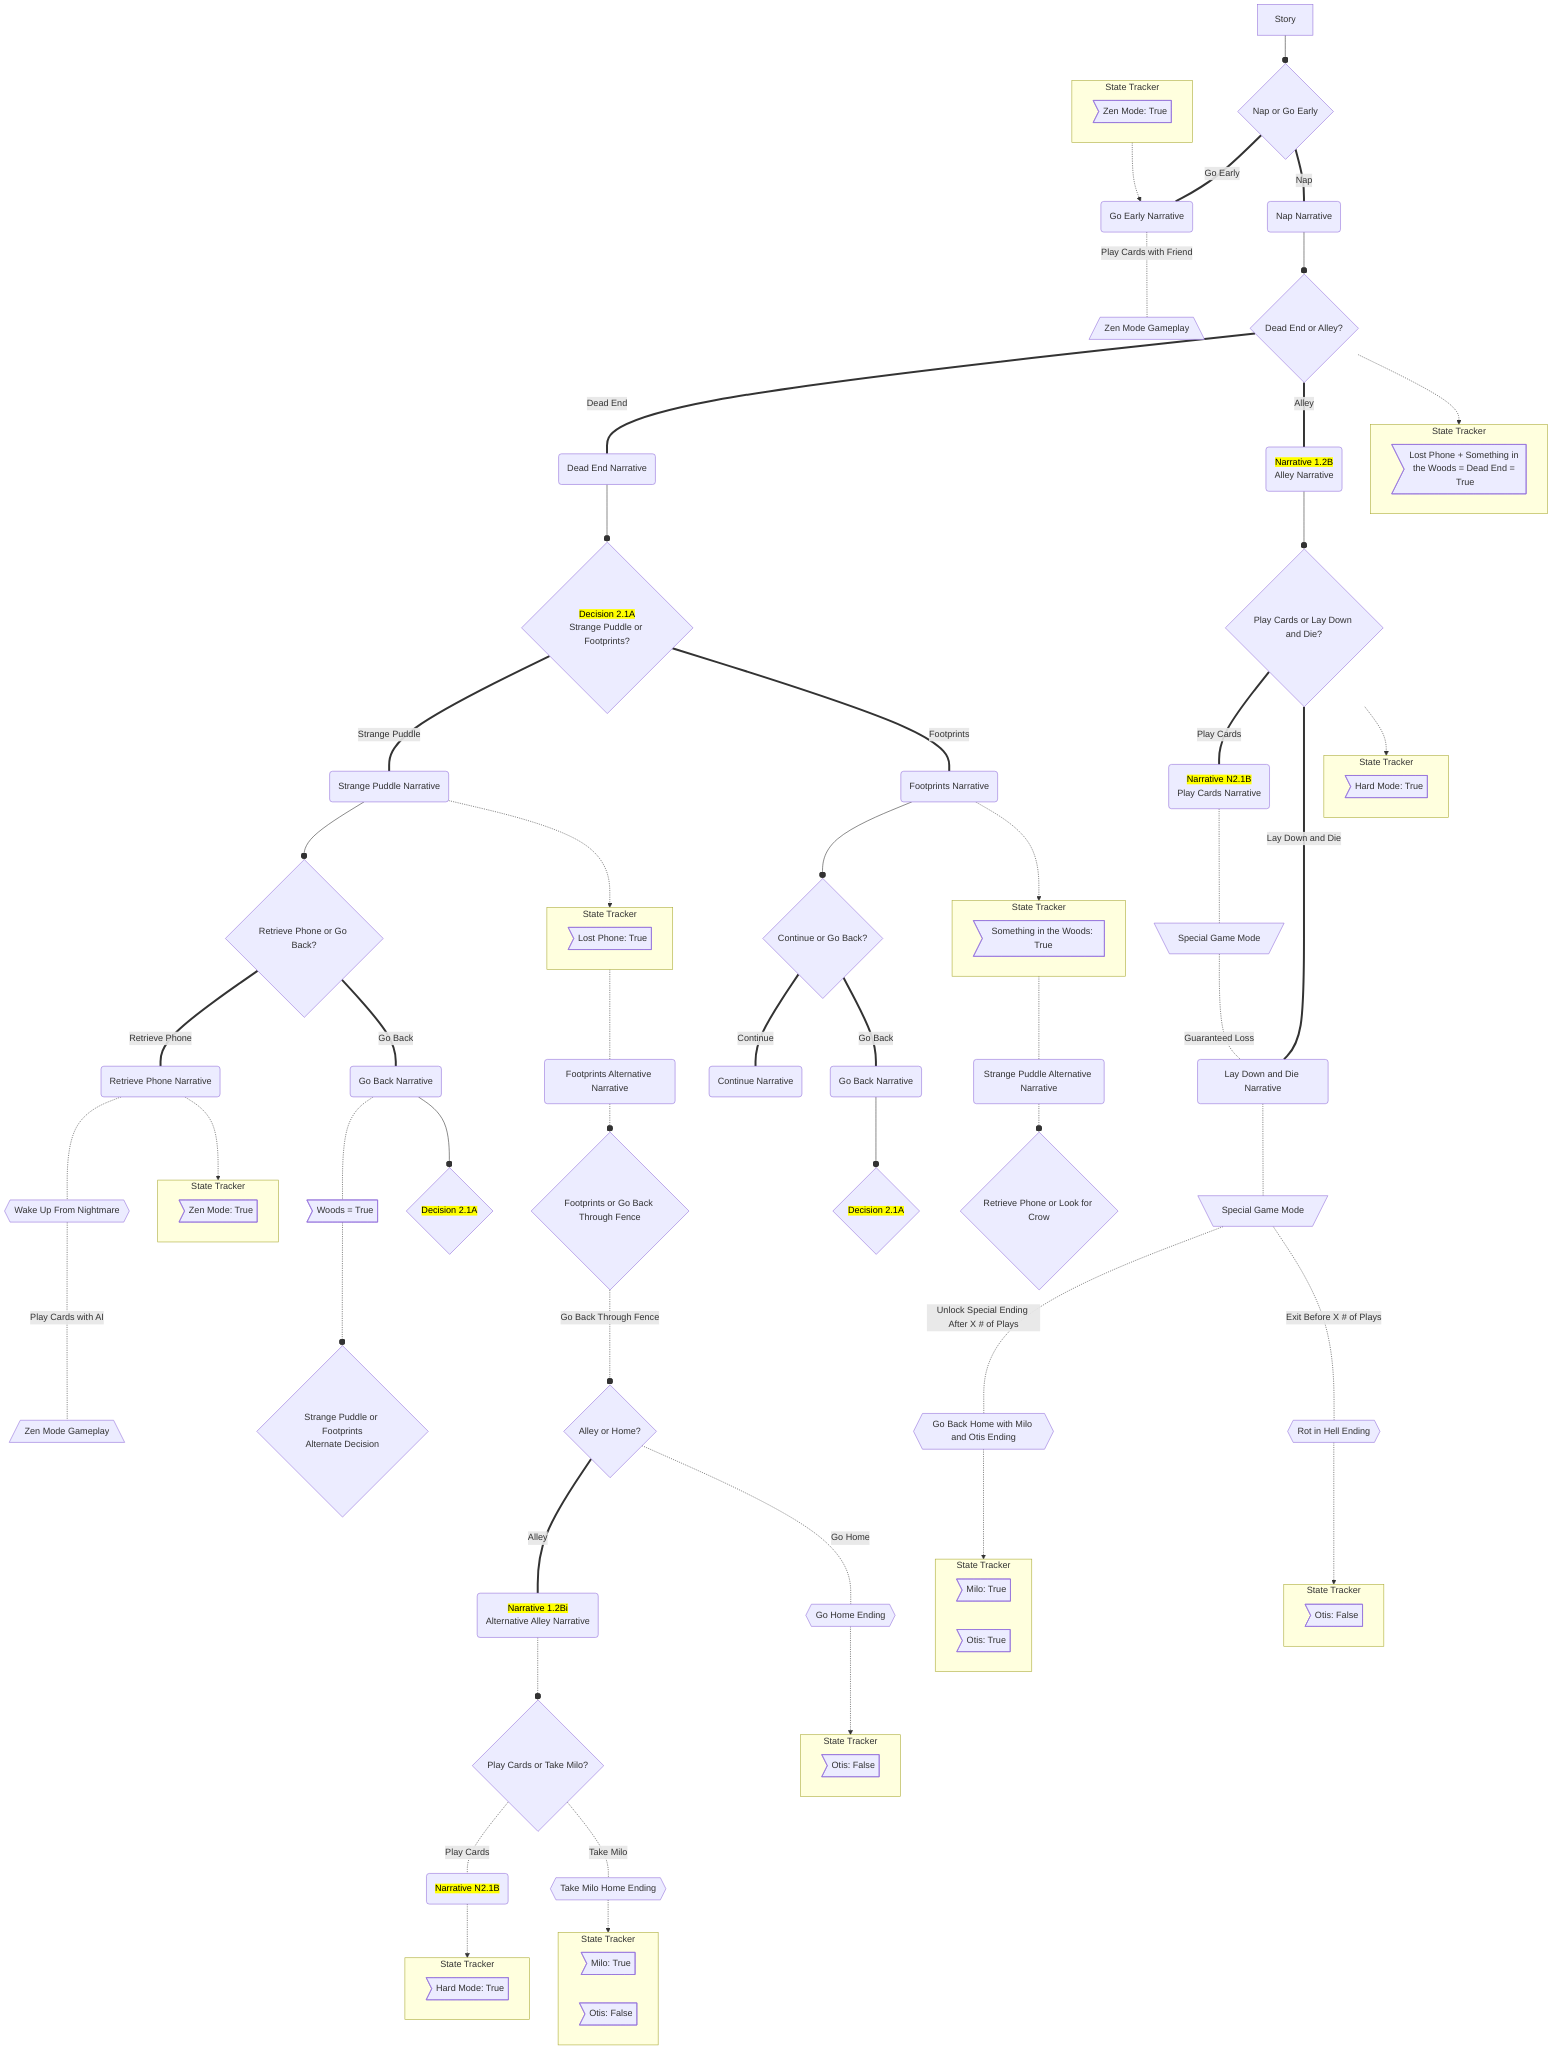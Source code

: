 flowchart TD
%% @config(./config.json)

%% Start of Story (? Nap or Go Early)
S[Story] --o D1{Nap or Go Early}

%% Decision: Go Early [Ending]
%% Zen Mode Gameplay Unlocked (Boolean: True)
%% Neutral Ending
D1 == Go Early === N1B(Go Early Narrative) -. Play Cards with Friend .- E1[/Zen Mode Gameplay\]

%% Decision: Nap (Path)
D1 == Nap === N1A(Nap Narrative)

	%% (? Dead End or Alley)
	N1A --o D2{Dead End or Alley?}

	%% Decision: Dead End (Path)
	D2 == Dead End === N1.2A(Dead End Narrative)

		%% (? Strange Puddle or Footprints?)
		N1.2A --o D2.1A{<mark>Decision 2.1A</mark><br>Strange Puddle or Footprints?}

		%% Decision: Strange Puddle (Path)
		%% Lost Phone (Boolean: True)
		D2.1A == Strange Puddle === N2.1A(Strange Puddle Narrative)

			%% (? Retrieve Phone or Go Back)
			N2.1A --o D3.1A{Retrieve Phone or Go Back?}

			%% Decision: Retrieve Phone [Ending]
			%% Neutral - Negative Ending
			%% Zen Mode Gameplay Unlock (Boolean: True)
			D3.1A == Retrieve Phone === N3.1A(Retrieve Phone Narrative)
			N3.1A-.- E4{{Wake Up From Nightmare}} -. Play Cards with AI .- E4A[/Zen Mode Gameplay\]

			%% Decision: Go Back (Path)
			D3.1A == Go Back === N3.2A(Go Back Narrative) -.- ST4sm>Woods = True]
			-.-o D2.1Ai{Strange Puddle or Footprints<br>Alternate Decision}
			N3.2A --o Db{<mark>Decision 2.1A</mark>}
			Phone -.- N2.2Ai(Footprints Alternative Narrative) -.-o D3.1Bi{Footprints or Go Back Through Fence}
			D3.1Bi -.Go Back Through Fence.-o D2i{Alley or Home?}
			D2i == Alley === Na(<mark>Narrative 1.2Bi</mark><br>Alternative Alley Narrative)
			Na -.-o D2.1Bi{Play Cards or Take Milo?} -. Play Cards .- N2.1Bi(<mark>Narrative N2.1B</mark>)
			D2.1Bi -. Take Milo .- E3Ai{{Take Milo Home Ending}}
			D2i -. Go Home .- E2i{{Go Home Ending}}

		%% Decision: Footprints (Path)
		%% Something in the Woods (Boolean: True)
		D2.1A == Footprints === N2.2A(Footprints Narrative)

			%% (? Continue Following Footprints or Go Back?)
			N2.2A --o D3.1B{Continue or Go Back?}

			%% Decision: Continue Following Footprints
			D3.1B == Continue === N3.1B(Continue Narrative)

			%% Decision: Go Back
			D3.1B == Go Back === N3.2B(Go Back Narrative) --o Da{<mark>Decision 2.1A</mark>}

			%% (? Retrieve Phone or Look for Crow)
			Footprints -.- N2.1Ai(Strange Puddle Alternative Narrative) -.-o D3.1Ai{Retrieve Phone or Look for Crow}

				%% Decision: Retrieve Phone
				%% Narrative (? Look for Crow or Go Back Through Fence)
					%% Decision: Look for Crow
					%% Decision: Go Back Through Fence

				%% Decision: Look for Crow
				%% Narrative -> (? Go Back or Knock on Door)

	%% Decision: Alley (Path)
	D2 == Alley === N1.2B(<mark>Narrative 1.2B</mark><br>Alley Narrative)

		%% (? Play Cards or Lay Down and Die)
		N1.2B --o D2.1B{Play Cards or Lay Down and Die?}

		%% Decision: Play Cards
		%% Hard Mode Gameplay Unlocked (Boolean: True)
		D2.1B == Play Cards === N2.1B(<mark>Narrative N2.1B</mark><br>Play Cards Narrative) 
			-.- E2A[\Special Game Mode/] -. Guaranteed Loss .- N2.2B

		%% Decision: Lay Down and Die
		D2.1B == Lay Down and Die === N2.2B(Lay Down and Die Narrative) -.- E2B

			%% Hard Mode Gameplay Unlocked (Boolean: True)
			E2B[\Special Game Mode/]

			%% Positive Ending 
			%% Milo Unlocked (Boolean: True)
			%% Otis Unlocked (Boolean: True)
			E2B -. Unlock Special Ending After X # of Plays .- E3A{{Go Back Home with Milo and Otis Ending}}
			
			%% Negative Ending
			%% Otis (Boolean: False)
			E2B -. Exit Before X # of Plays .- E3B{{Rot in Hell Ending}}

%% State Trackers

%% Zen Mode Gameplay Unlock
subgraph ZenA [State Tracker]
	ST6a>Zen Mode: True]
end
subgraph ZenB [State Tracker]
	ST6b>Zen Mode: True]
end
ZenA -.-> N1B
N3.1A -.-> ZenB

subgraph DeadEnd [State Tracker]
	ST5>Lost Phone + Something in the Woods = Dead End = True]
end
D2 -.-> DeadEnd

%% Lost Phone Path Unlock
subgraph Phone [State Tracker]
	ST3>Lost Phone: True]
end
N2.1A -.-> Phone 

%% Followed Footprints Unlock
subgraph Footprints [State Tracker]
	ST4>Something in the Woods: True]
end
N2.2A -.-> Footprints

%% Take Milo Home & Lose Otis to the Devil Unlock
subgraph Milo [State Tracker]
	direction LR
	ST2ai>Milo: True]
	ST2bi>Otis: False]
end
E3Ai -.-> Milo

%% Lose Otis
subgraph OtisA [State Tracker]
	ST7a>Otis: False]
end
subgraph OtisB [State Tracker]
	ST7b>Otis: False]
end

E2i -.-> OtisA
E3B -.-> OtisB

%% Take Milo & Otis Home Unlock
subgraph Pets+ [State Tracker]
	direction LR
	ST2a>Milo: True]
	STb>Otis: True]
end
E3A -.-> Pets+

%% Hard Mode Gameplay Unlock
subgraph SpecialA [State Tracker]
	ST1a>Hard Mode: True]
end
subgraph SpecialB [State Tracker]
	ST1b>Hard Mode: True]
end
D2.1B -.-> SpecialA
N2.1Bi -.-> SpecialB